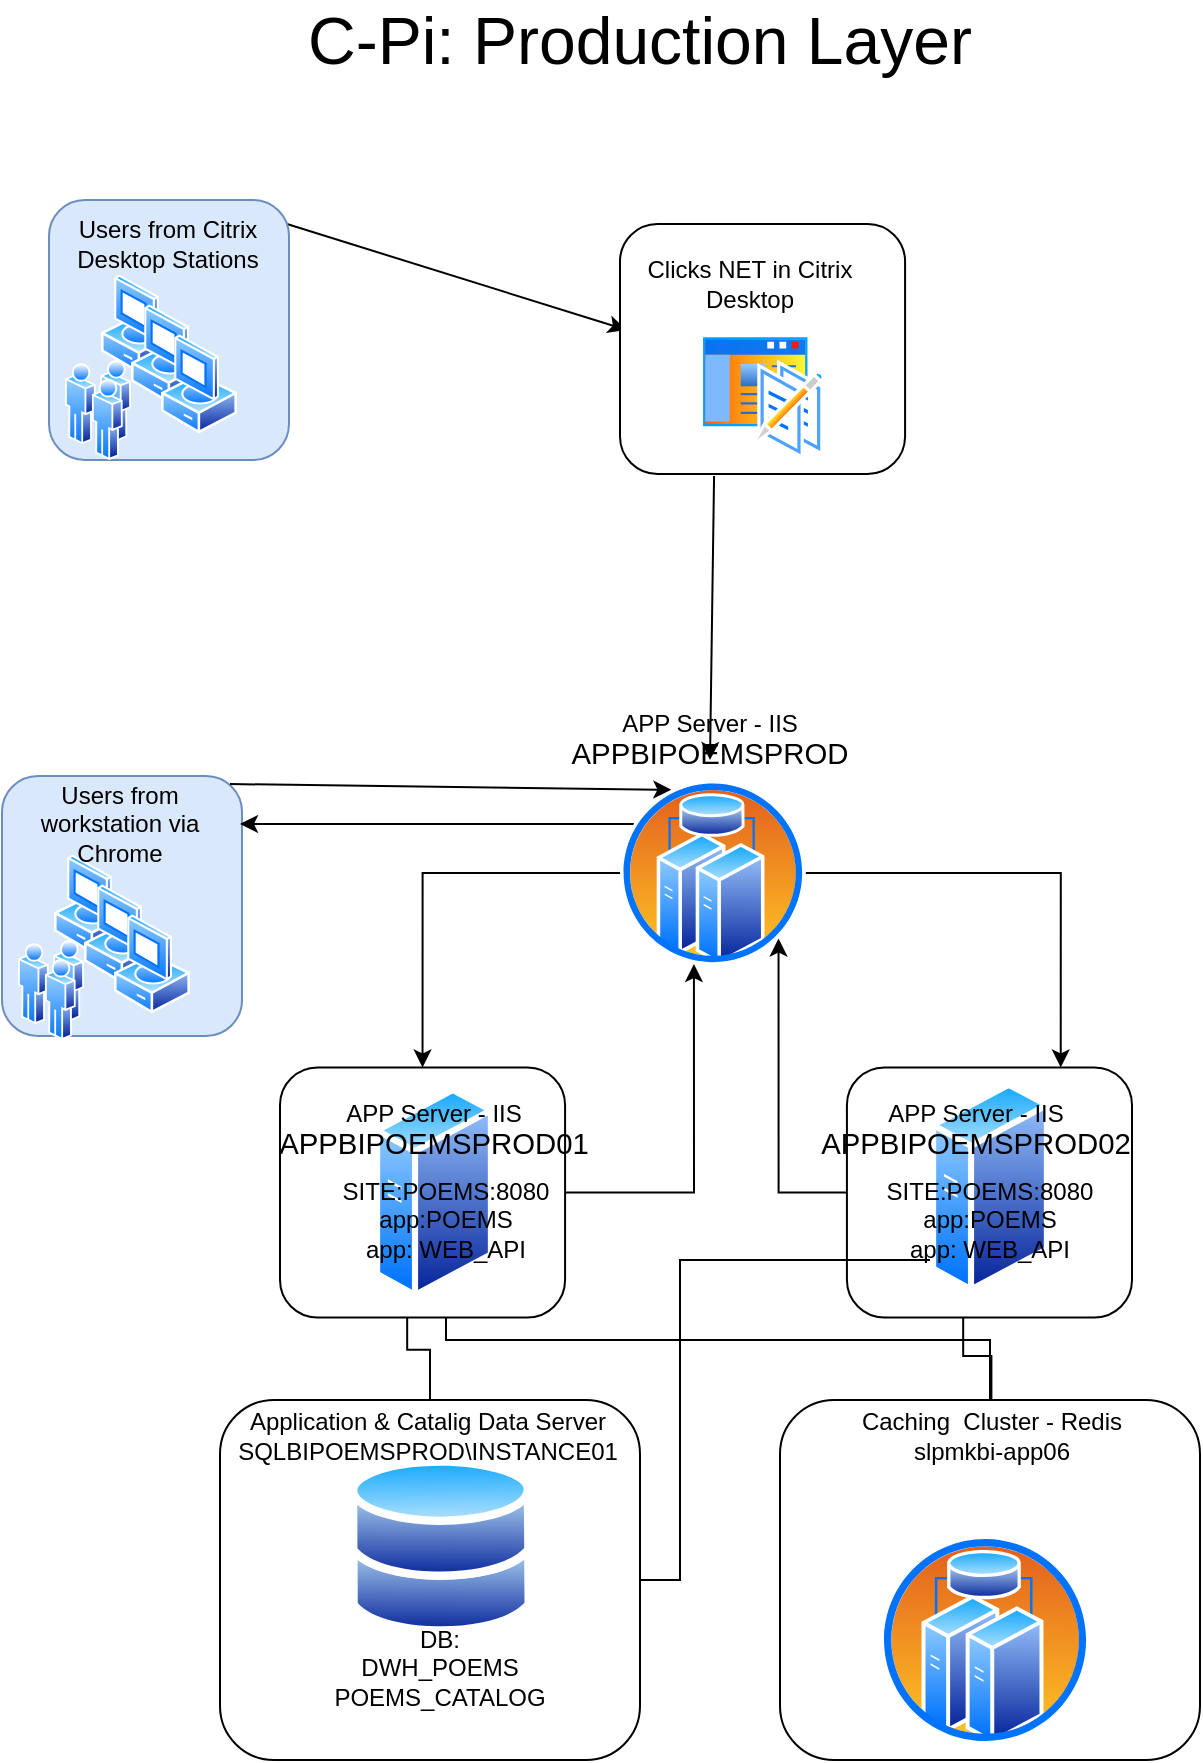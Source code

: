 <mxfile version="16.6.4" type="github">
  <diagram id="wv3CKyiRIyC83f-S4AsD" name="Page-1">
    <mxGraphModel dx="1182" dy="675" grid="1" gridSize="10" guides="1" tooltips="1" connect="1" arrows="1" fold="1" page="1" pageScale="1" pageWidth="827" pageHeight="1169" math="0" shadow="0">
      <root>
        <mxCell id="0" />
        <mxCell id="1" parent="0" />
        <mxCell id="BlAbsp78SDBVKc19avHf-1" style="edgeStyle=orthogonalEdgeStyle;rounded=0;orthogonalLoop=1;jettySize=auto;html=1;entryX=0.25;entryY=1;entryDx=0;entryDy=0;" edge="1" parent="1" source="BlAbsp78SDBVKc19avHf-46" target="BlAbsp78SDBVKc19avHf-30">
          <mxGeometry relative="1" as="geometry">
            <Array as="points">
              <mxPoint x="596" y="708" />
              <mxPoint x="582" y="708" />
            </Array>
          </mxGeometry>
        </mxCell>
        <mxCell id="BlAbsp78SDBVKc19avHf-2" value="" style="rounded=1;whiteSpace=wrap;html=1;fillColor=#ffffff;" vertex="1" parent="1">
          <mxGeometry x="523.46" y="563.75" width="142.54" height="125" as="geometry" />
        </mxCell>
        <mxCell id="BlAbsp78SDBVKc19avHf-3" style="edgeStyle=orthogonalEdgeStyle;rounded=0;orthogonalLoop=1;jettySize=auto;html=1;" edge="1" parent="1" source="BlAbsp78SDBVKc19avHf-4" target="BlAbsp78SDBVKc19avHf-31">
          <mxGeometry relative="1" as="geometry">
            <Array as="points">
              <mxPoint x="595" y="700" />
              <mxPoint x="323" y="700" />
            </Array>
          </mxGeometry>
        </mxCell>
        <mxCell id="BlAbsp78SDBVKc19avHf-4" value="" style="rounded=1;whiteSpace=wrap;html=1;fillColor=#ffffff;" vertex="1" parent="1">
          <mxGeometry x="490" y="730" width="210" height="180" as="geometry" />
        </mxCell>
        <mxCell id="BlAbsp78SDBVKc19avHf-5" style="edgeStyle=orthogonalEdgeStyle;rounded=0;orthogonalLoop=1;jettySize=auto;html=1;entryX=0.25;entryY=1;entryDx=0;entryDy=0;" edge="1" parent="1" source="BlAbsp78SDBVKc19avHf-7" target="BlAbsp78SDBVKc19avHf-29">
          <mxGeometry relative="1" as="geometry" />
        </mxCell>
        <mxCell id="BlAbsp78SDBVKc19avHf-6" style="edgeStyle=orthogonalEdgeStyle;rounded=0;orthogonalLoop=1;jettySize=auto;html=1;" edge="1" parent="1" source="BlAbsp78SDBVKc19avHf-7" target="BlAbsp78SDBVKc19avHf-32">
          <mxGeometry relative="1" as="geometry">
            <Array as="points">
              <mxPoint x="440" y="820" />
              <mxPoint x="440" y="660" />
              <mxPoint x="595" y="660" />
            </Array>
          </mxGeometry>
        </mxCell>
        <mxCell id="BlAbsp78SDBVKc19avHf-7" value="" style="rounded=1;whiteSpace=wrap;html=1;fillColor=#ffffff;" vertex="1" parent="1">
          <mxGeometry x="210" y="730" width="210" height="180" as="geometry" />
        </mxCell>
        <mxCell id="BlAbsp78SDBVKc19avHf-8" style="edgeStyle=orthogonalEdgeStyle;rounded=0;orthogonalLoop=1;jettySize=auto;html=1;entryX=1;entryY=1;entryDx=0;entryDy=0;" edge="1" parent="1" source="BlAbsp78SDBVKc19avHf-2" target="BlAbsp78SDBVKc19avHf-28">
          <mxGeometry relative="1" as="geometry" />
        </mxCell>
        <mxCell id="BlAbsp78SDBVKc19avHf-9" style="edgeStyle=orthogonalEdgeStyle;rounded=0;orthogonalLoop=1;jettySize=auto;html=1;entryX=0.398;entryY=0.991;entryDx=0;entryDy=0;entryPerimeter=0;" edge="1" parent="1" source="BlAbsp78SDBVKc19avHf-10" target="BlAbsp78SDBVKc19avHf-28">
          <mxGeometry relative="1" as="geometry" />
        </mxCell>
        <mxCell id="BlAbsp78SDBVKc19avHf-10" value="" style="rounded=1;whiteSpace=wrap;html=1;fillColor=#ffffff;" vertex="1" parent="1">
          <mxGeometry x="240" y="563.75" width="142.54" height="125" as="geometry" />
        </mxCell>
        <mxCell id="BlAbsp78SDBVKc19avHf-11" value="C-Pi: Production Layer" style="text;html=1;strokeColor=none;fillColor=none;align=center;verticalAlign=middle;whiteSpace=wrap;rounded=0;fontSize=33;" vertex="1" parent="1">
          <mxGeometry x="140" y="40" width="560" height="20" as="geometry" />
        </mxCell>
        <mxCell id="BlAbsp78SDBVKc19avHf-12" value="" style="endArrow=classic;html=1;exitX=1;exitY=0;exitDx=0;exitDy=0;" edge="1" parent="1" source="BlAbsp78SDBVKc19avHf-40">
          <mxGeometry width="50" height="50" relative="1" as="geometry">
            <mxPoint x="400" y="380" as="sourcePoint" />
            <mxPoint x="413.087" y="194.901" as="targetPoint" />
          </mxGeometry>
        </mxCell>
        <mxCell id="BlAbsp78SDBVKc19avHf-13" value="APP Server - IIS&lt;br&gt;&lt;span style=&quot;font-size: 11.0pt ; line-height: 107% ; font-family: &amp;#34;calibri&amp;#34; , sans-serif&quot;&gt;APPBIPOEMSPROD&lt;/span&gt;" style="text;html=1;strokeColor=none;fillColor=none;align=center;verticalAlign=middle;whiteSpace=wrap;rounded=0;" vertex="1" parent="1">
          <mxGeometry x="370" y="390" width="170" height="20" as="geometry" />
        </mxCell>
        <mxCell id="BlAbsp78SDBVKc19avHf-14" value="" style="group" vertex="1" connectable="0" parent="1">
          <mxGeometry x="100" y="462" width="121" height="130" as="geometry" />
        </mxCell>
        <mxCell id="BlAbsp78SDBVKc19avHf-15" value="" style="rounded=1;whiteSpace=wrap;html=1;fillColor=#dae8fc;strokeColor=#6c8ebf;" vertex="1" parent="BlAbsp78SDBVKc19avHf-14">
          <mxGeometry x="1" y="-44" width="120" height="130" as="geometry" />
        </mxCell>
        <mxCell id="BlAbsp78SDBVKc19avHf-16" value="" style="aspect=fixed;perimeter=ellipsePerimeter;html=1;align=center;shadow=0;dashed=0;spacingTop=3;image;image=img/lib/active_directory/vista_client.svg;" vertex="1" parent="BlAbsp78SDBVKc19avHf-14">
          <mxGeometry x="27" y="-5" width="38" height="50" as="geometry" />
        </mxCell>
        <mxCell id="BlAbsp78SDBVKc19avHf-17" value="" style="aspect=fixed;perimeter=ellipsePerimeter;html=1;align=center;shadow=0;dashed=0;spacingTop=3;image;image=img/lib/active_directory/vista_client.svg;" vertex="1" parent="BlAbsp78SDBVKc19avHf-14">
          <mxGeometry x="42" y="10" width="38" height="50" as="geometry" />
        </mxCell>
        <mxCell id="BlAbsp78SDBVKc19avHf-18" value="" style="aspect=fixed;perimeter=ellipsePerimeter;html=1;align=center;shadow=0;dashed=0;spacingTop=3;image;image=img/lib/active_directory/vista_client.svg;" vertex="1" parent="BlAbsp78SDBVKc19avHf-14">
          <mxGeometry x="57" y="25" width="38" height="50" as="geometry" />
        </mxCell>
        <mxCell id="BlAbsp78SDBVKc19avHf-19" value="" style="aspect=fixed;perimeter=ellipsePerimeter;html=1;align=center;shadow=0;dashed=0;spacingTop=3;image;image=img/lib/active_directory/users.svg;" vertex="1" parent="BlAbsp78SDBVKc19avHf-14">
          <mxGeometry x="9" y="38" width="33" height="50" as="geometry" />
        </mxCell>
        <mxCell id="BlAbsp78SDBVKc19avHf-20" value="Users from workstation via Chrome" style="text;html=1;strokeColor=none;fillColor=none;align=center;verticalAlign=middle;whiteSpace=wrap;rounded=0;" vertex="1" parent="BlAbsp78SDBVKc19avHf-14">
          <mxGeometry y="-30" width="120" height="20" as="geometry" />
        </mxCell>
        <mxCell id="BlAbsp78SDBVKc19avHf-21" value="" style="endArrow=classic;html=1;exitX=0.95;exitY=0.031;exitDx=0;exitDy=0;entryX=0.25;entryY=0;entryDx=0;entryDy=0;exitPerimeter=0;" edge="1" parent="1" source="BlAbsp78SDBVKc19avHf-15" target="BlAbsp78SDBVKc19avHf-28">
          <mxGeometry width="50" height="50" relative="1" as="geometry">
            <mxPoint x="400" y="360" as="sourcePoint" />
            <mxPoint x="420" y="500" as="targetPoint" />
          </mxGeometry>
        </mxCell>
        <mxCell id="BlAbsp78SDBVKc19avHf-22" value="" style="aspect=fixed;perimeter=ellipsePerimeter;html=1;align=center;shadow=0;dashed=0;spacingTop=3;image;image=img/lib/active_directory/databases.svg;" vertex="1" parent="1">
          <mxGeometry x="274.54" y="758" width="91.84" height="90" as="geometry" />
        </mxCell>
        <mxCell id="BlAbsp78SDBVKc19avHf-23" value="Application &amp;amp; Catalig Data Server&lt;br&gt;SQLBIPOEMSPROD\INSTANCE01" style="text;html=1;strokeColor=none;fillColor=none;align=center;verticalAlign=middle;whiteSpace=wrap;rounded=0;" vertex="1" parent="1">
          <mxGeometry x="228.54" y="738" width="170" height="20" as="geometry" />
        </mxCell>
        <mxCell id="BlAbsp78SDBVKc19avHf-24" value="DB:&lt;br&gt;DWH_POEMS&lt;br&gt;POEMS_CATALOG" style="text;html=1;strokeColor=none;fillColor=none;align=center;verticalAlign=middle;whiteSpace=wrap;rounded=0;" vertex="1" parent="1">
          <mxGeometry x="235.46" y="853.86" width="170" height="20" as="geometry" />
        </mxCell>
        <mxCell id="BlAbsp78SDBVKc19avHf-25" style="edgeStyle=orthogonalEdgeStyle;rounded=0;orthogonalLoop=1;jettySize=auto;html=1;entryX=0.75;entryY=0;entryDx=0;entryDy=0;" edge="1" parent="1" source="BlAbsp78SDBVKc19avHf-28" target="BlAbsp78SDBVKc19avHf-2">
          <mxGeometry relative="1" as="geometry" />
        </mxCell>
        <mxCell id="BlAbsp78SDBVKc19avHf-26" style="edgeStyle=orthogonalEdgeStyle;rounded=0;orthogonalLoop=1;jettySize=auto;html=1;entryX=0.5;entryY=0;entryDx=0;entryDy=0;" edge="1" parent="1" source="BlAbsp78SDBVKc19avHf-28" target="BlAbsp78SDBVKc19avHf-10">
          <mxGeometry relative="1" as="geometry" />
        </mxCell>
        <mxCell id="BlAbsp78SDBVKc19avHf-27" style="edgeStyle=orthogonalEdgeStyle;rounded=0;orthogonalLoop=1;jettySize=auto;html=1;entryX=1;entryY=0.5;entryDx=0;entryDy=0;" edge="1" parent="1" source="BlAbsp78SDBVKc19avHf-28" target="BlAbsp78SDBVKc19avHf-20">
          <mxGeometry relative="1" as="geometry">
            <Array as="points">
              <mxPoint x="360" y="442" />
              <mxPoint x="360" y="442" />
            </Array>
          </mxGeometry>
        </mxCell>
        <mxCell id="BlAbsp78SDBVKc19avHf-28" value="" style="aspect=fixed;perimeter=ellipsePerimeter;html=1;align=center;shadow=0;dashed=0;spacingTop=3;image;image=img/lib/active_directory/cluster_server.svg;" vertex="1" parent="1">
          <mxGeometry x="410" y="420" width="92.86" height="92.86" as="geometry" />
        </mxCell>
        <mxCell id="BlAbsp78SDBVKc19avHf-29" value="" style="aspect=fixed;perimeter=ellipsePerimeter;html=1;align=center;shadow=0;dashed=0;spacingTop=3;image;image=img/lib/active_directory/generic_server.svg;" vertex="1" parent="1">
          <mxGeometry x="287" y="572.68" width="60" height="107.14" as="geometry" />
        </mxCell>
        <mxCell id="BlAbsp78SDBVKc19avHf-30" value="" style="aspect=fixed;perimeter=ellipsePerimeter;html=1;align=center;shadow=0;dashed=0;spacingTop=3;image;image=img/lib/active_directory/generic_server.svg;" vertex="1" parent="1">
          <mxGeometry x="565" y="570.0" width="60" height="107.14" as="geometry" />
        </mxCell>
        <mxCell id="BlAbsp78SDBVKc19avHf-31" value="SITE:POEMS:8080&lt;br&gt;app:POEMS&lt;br&gt;app: WEB_API" style="text;html=1;strokeColor=none;fillColor=none;align=center;verticalAlign=middle;whiteSpace=wrap;rounded=0;" vertex="1" parent="1">
          <mxGeometry x="237.54" y="630" width="170" height="20" as="geometry" />
        </mxCell>
        <mxCell id="BlAbsp78SDBVKc19avHf-32" value="SITE:POEMS:8080&lt;br&gt;app:POEMS&lt;br&gt;app: WEB_API" style="text;html=1;align=center;verticalAlign=middle;whiteSpace=wrap;rounded=0;" vertex="1" parent="1">
          <mxGeometry x="510" y="630.0" width="170" height="20" as="geometry" />
        </mxCell>
        <mxCell id="BlAbsp78SDBVKc19avHf-33" value="APP Server - IIS&lt;br&gt;&lt;span style=&quot;font-size: 11.0pt ; line-height: 107% ; font-family: &amp;#34;calibri&amp;#34; , sans-serif&quot;&gt;APPBIPOEMSPROD01&lt;/span&gt;" style="text;html=1;strokeColor=none;fillColor=none;align=center;verticalAlign=middle;whiteSpace=wrap;rounded=0;" vertex="1" parent="1">
          <mxGeometry x="232" y="585" width="170" height="20" as="geometry" />
        </mxCell>
        <mxCell id="BlAbsp78SDBVKc19avHf-34" value="APP Server - IIS&lt;br&gt;&lt;span style=&quot;font-size: 11.0pt ; line-height: 107% ; font-family: &amp;#34;calibri&amp;#34; , sans-serif&quot;&gt;APPBIPOEMSPROD02&lt;/span&gt;" style="text;html=1;strokeColor=none;fillColor=none;align=center;verticalAlign=middle;whiteSpace=wrap;rounded=0;" vertex="1" parent="1">
          <mxGeometry x="502.86" y="585" width="170" height="20" as="geometry" />
        </mxCell>
        <mxCell id="BlAbsp78SDBVKc19avHf-35" value="" style="rounded=1;whiteSpace=wrap;html=1;fillColor=#dae8fc;strokeColor=#6c8ebf;" vertex="1" parent="1">
          <mxGeometry x="124.5" y="130" width="120" height="130" as="geometry" />
        </mxCell>
        <mxCell id="BlAbsp78SDBVKc19avHf-36" value="" style="aspect=fixed;perimeter=ellipsePerimeter;html=1;align=center;shadow=0;dashed=0;spacingTop=3;image;image=img/lib/active_directory/vista_client.svg;" vertex="1" parent="1">
          <mxGeometry x="150.5" y="167" width="38" height="50" as="geometry" />
        </mxCell>
        <mxCell id="BlAbsp78SDBVKc19avHf-37" value="" style="aspect=fixed;perimeter=ellipsePerimeter;html=1;align=center;shadow=0;dashed=0;spacingTop=3;image;image=img/lib/active_directory/vista_client.svg;" vertex="1" parent="1">
          <mxGeometry x="165.5" y="182" width="38" height="50" as="geometry" />
        </mxCell>
        <mxCell id="BlAbsp78SDBVKc19avHf-38" value="" style="aspect=fixed;perimeter=ellipsePerimeter;html=1;align=center;shadow=0;dashed=0;spacingTop=3;image;image=img/lib/active_directory/vista_client.svg;" vertex="1" parent="1">
          <mxGeometry x="180.5" y="197" width="38" height="50" as="geometry" />
        </mxCell>
        <mxCell id="BlAbsp78SDBVKc19avHf-39" value="" style="aspect=fixed;perimeter=ellipsePerimeter;html=1;align=center;shadow=0;dashed=0;spacingTop=3;image;image=img/lib/active_directory/users.svg;" vertex="1" parent="1">
          <mxGeometry x="132.5" y="210" width="33" height="50" as="geometry" />
        </mxCell>
        <mxCell id="BlAbsp78SDBVKc19avHf-40" value="Users from Citrix Desktop Stations" style="text;html=1;strokeColor=none;fillColor=none;align=center;verticalAlign=middle;whiteSpace=wrap;rounded=0;" vertex="1" parent="1">
          <mxGeometry x="123.5" y="142" width="120" height="20" as="geometry" />
        </mxCell>
        <mxCell id="BlAbsp78SDBVKc19avHf-41" value="" style="rounded=1;whiteSpace=wrap;html=1;fillColor=#ffffff;" vertex="1" parent="1">
          <mxGeometry x="410" y="142" width="142.54" height="125" as="geometry" />
        </mxCell>
        <mxCell id="BlAbsp78SDBVKc19avHf-42" value="Clicks NET in Citrix Desktop" style="text;html=1;strokeColor=none;fillColor=none;align=center;verticalAlign=middle;whiteSpace=wrap;rounded=0;" vertex="1" parent="1">
          <mxGeometry x="420" y="162" width="110" height="20" as="geometry" />
        </mxCell>
        <mxCell id="BlAbsp78SDBVKc19avHf-43" value="" style="endArrow=classic;html=1;exitX=0.33;exitY=1.008;exitDx=0;exitDy=0;entryX=0.5;entryY=1;entryDx=0;entryDy=0;exitPerimeter=0;" edge="1" parent="1" source="BlAbsp78SDBVKc19avHf-41" target="BlAbsp78SDBVKc19avHf-13">
          <mxGeometry width="50" height="50" relative="1" as="geometry">
            <mxPoint x="253.5" y="152" as="sourcePoint" />
            <mxPoint x="423.087" y="204.901" as="targetPoint" />
          </mxGeometry>
        </mxCell>
        <mxCell id="BlAbsp78SDBVKc19avHf-44" value="" style="aspect=fixed;perimeter=ellipsePerimeter;html=1;align=center;shadow=0;dashed=0;spacingTop=3;image;image=img/lib/active_directory/wiki_site.svg;" vertex="1" parent="1">
          <mxGeometry x="449.84" y="197" width="62.86" height="62.86" as="geometry" />
        </mxCell>
        <mxCell id="BlAbsp78SDBVKc19avHf-45" value="" style="aspect=fixed;perimeter=ellipsePerimeter;html=1;align=center;shadow=0;dashed=0;spacingTop=3;image;image=img/lib/active_directory/cluster_server.svg;" vertex="1" parent="1">
          <mxGeometry x="540" y="797.46" width="105.08" height="105.08" as="geometry" />
        </mxCell>
        <mxCell id="BlAbsp78SDBVKc19avHf-46" value="Caching&amp;nbsp; Cluster - Redis&lt;br&gt;slpmkbi-app06" style="text;html=1;strokeColor=none;fillColor=none;align=center;verticalAlign=middle;whiteSpace=wrap;rounded=0;" vertex="1" parent="1">
          <mxGeometry x="510.73" y="738" width="170" height="20" as="geometry" />
        </mxCell>
      </root>
    </mxGraphModel>
  </diagram>
</mxfile>
